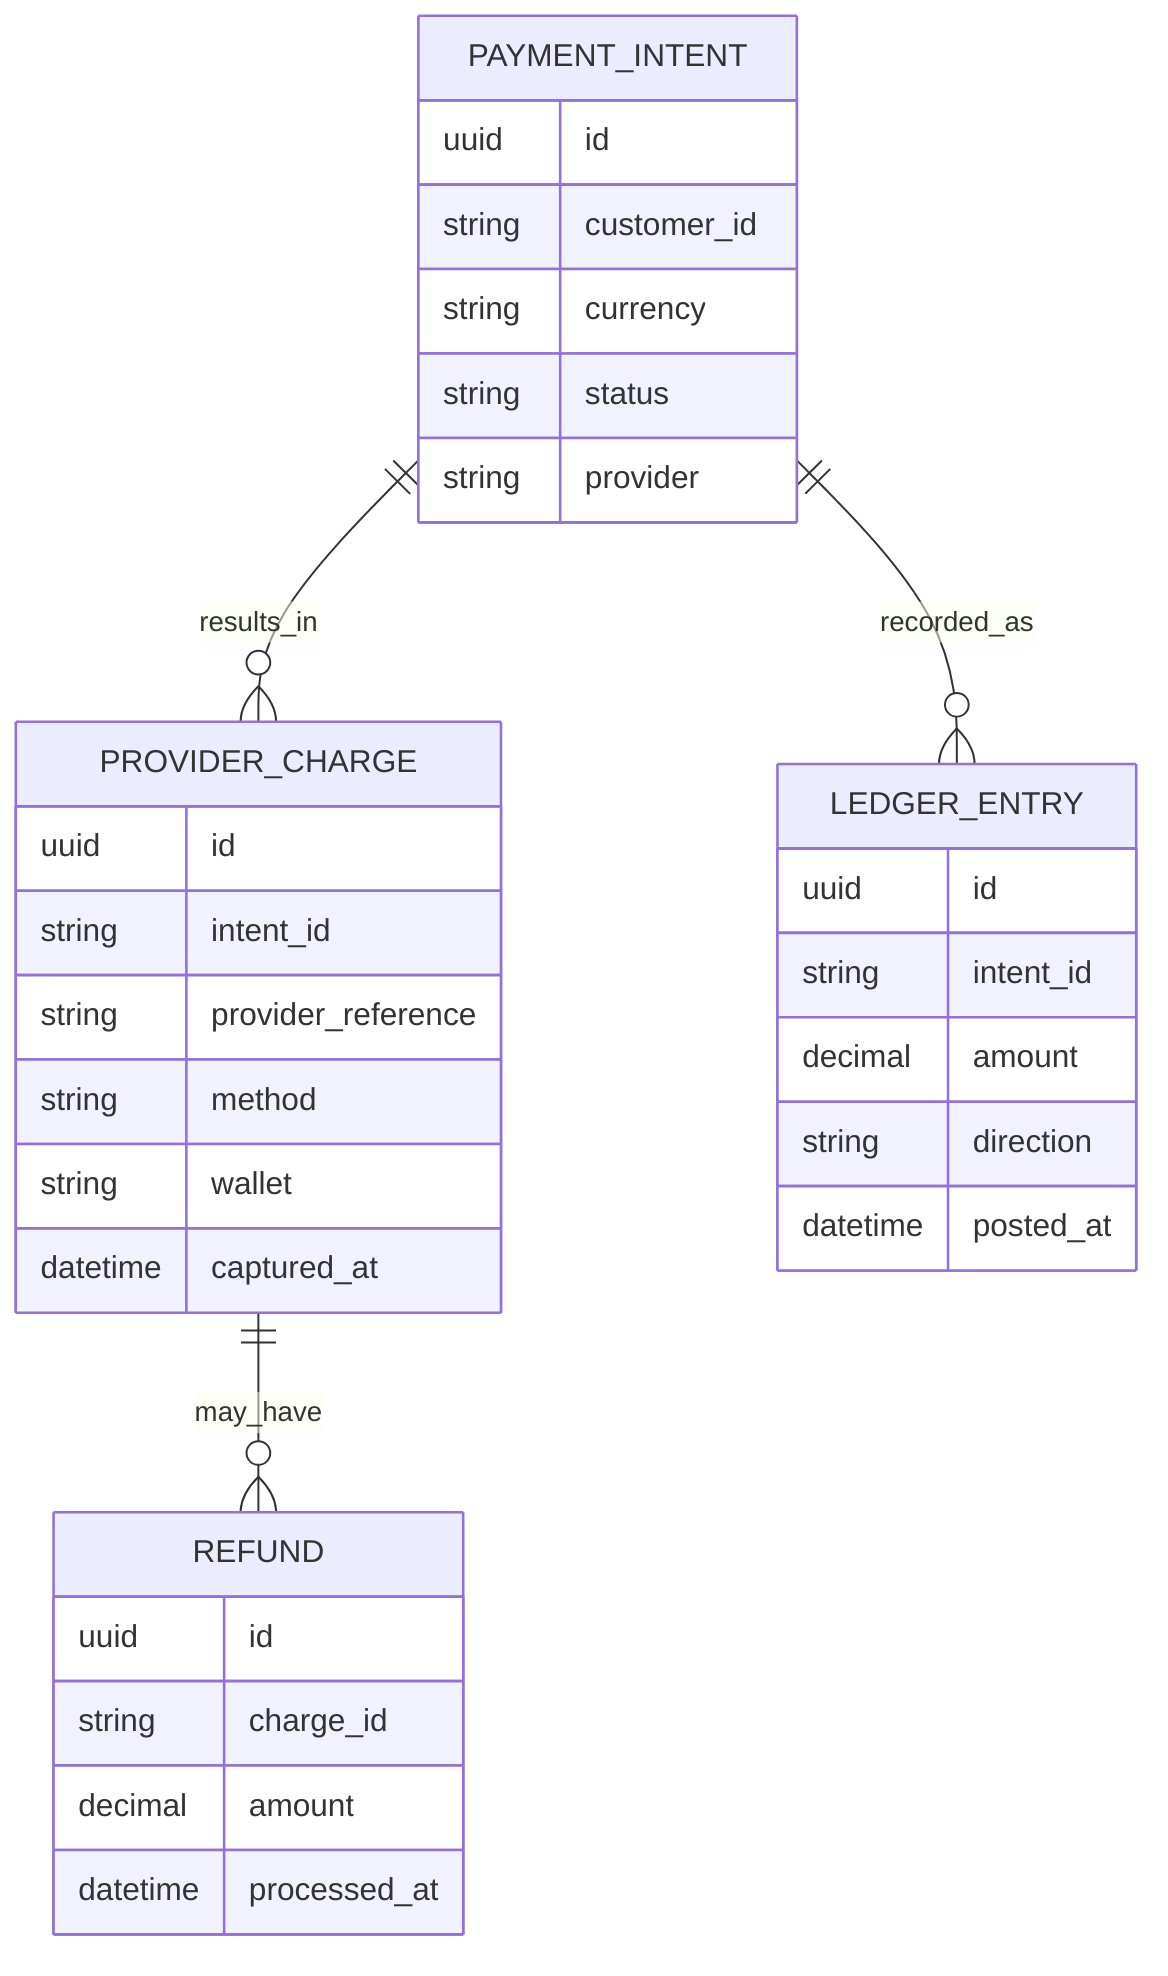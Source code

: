 erDiagram
    PAYMENT_INTENT {
        uuid id
        string customer_id
        string currency
        string status
        string provider
    }
    PROVIDER_CHARGE {
        uuid id
        string intent_id
        string provider_reference
        string method
        string wallet
        datetime captured_at
    }
    REFUND {
        uuid id
        string charge_id
        decimal amount
        datetime processed_at
    }
    LEDGER_ENTRY {
        uuid id
        string intent_id
        decimal amount
        string direction
        datetime posted_at
    }
    PAYMENT_INTENT ||--o{ PROVIDER_CHARGE : results_in
    PROVIDER_CHARGE ||--o{ REFUND : may_have
    PAYMENT_INTENT ||--o{ LEDGER_ENTRY : recorded_as